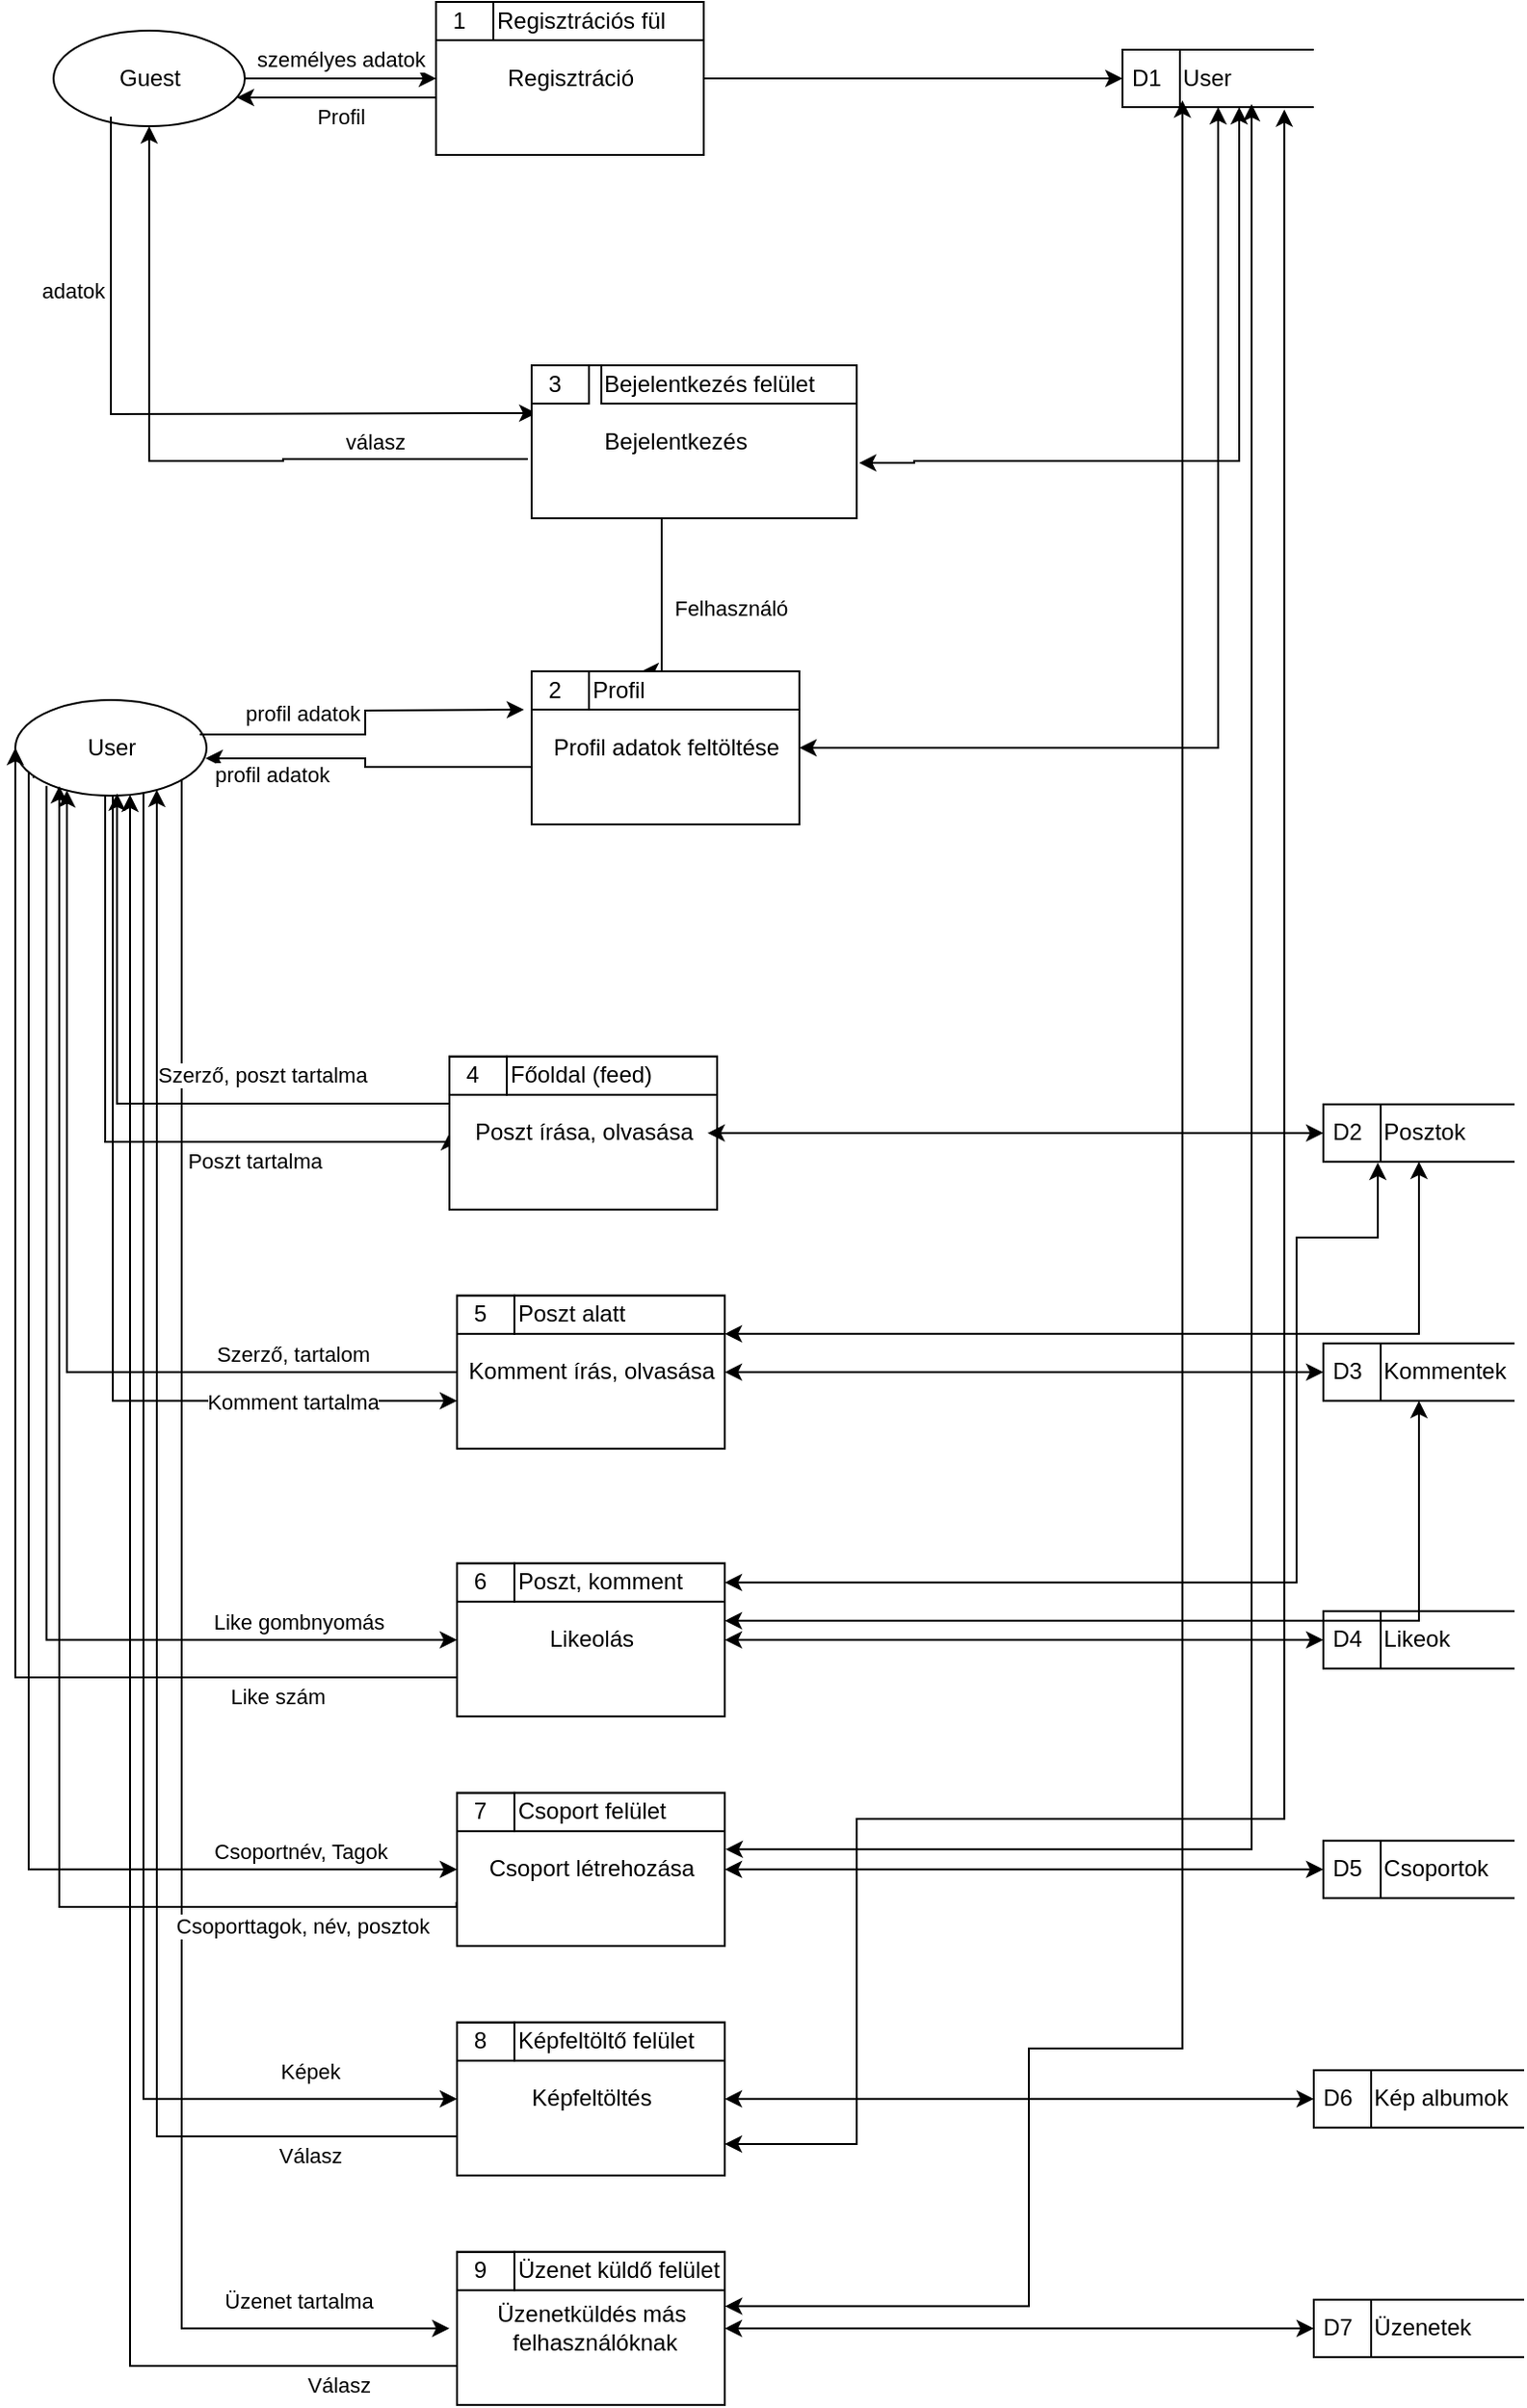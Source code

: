 <mxfile version="16.6.6" type="device"><diagram id="ANR_vp_lhepTak9021Tx" name="Page-1"><mxGraphModel dx="1185" dy="608" grid="1" gridSize="10" guides="1" tooltips="1" connect="1" arrows="1" fold="1" page="1" pageScale="1" pageWidth="827" pageHeight="1169" math="0" shadow="0"><root><mxCell id="0"/><mxCell id="1" parent="0"/><mxCell id="r7AQeuSnWRt4MaGUqUFz-83" style="edgeStyle=orthogonalEdgeStyle;rounded=0;orthogonalLoop=1;jettySize=auto;html=1;startArrow=none;startFill=0;entryX=0;entryY=0.5;entryDx=0;entryDy=0;exitX=0.457;exitY=0.99;exitDx=0;exitDy=0;exitPerimeter=0;" parent="1" source="r7AQeuSnWRt4MaGUqUFz-1" target="r7AQeuSnWRt4MaGUqUFz-18" edge="1"><mxGeometry relative="1" as="geometry"><mxPoint x="247" y="726.4" as="targetPoint"/><mxPoint x="77" y="626.4" as="sourcePoint"/><Array as="points"><mxPoint x="77" y="545"/><mxPoint x="77" y="726"/><mxPoint x="257" y="726"/></Array></mxGeometry></mxCell><mxCell id="r7AQeuSnWRt4MaGUqUFz-91" value="Poszt tartalma" style="edgeLabel;html=1;align=center;verticalAlign=middle;resizable=0;points=[];" parent="r7AQeuSnWRt4MaGUqUFz-83" vertex="1" connectable="0"><mxGeometry x="0.42" relative="1" as="geometry"><mxPoint y="10" as="offset"/></mxGeometry></mxCell><mxCell id="r7AQeuSnWRt4MaGUqUFz-84" style="edgeStyle=orthogonalEdgeStyle;rounded=0;orthogonalLoop=1;jettySize=auto;html=1;entryX=0;entryY=0.75;entryDx=0;entryDy=0;startArrow=none;startFill=0;exitX=0.483;exitY=0.99;exitDx=0;exitDy=0;exitPerimeter=0;" parent="1" source="r7AQeuSnWRt4MaGUqUFz-1" edge="1"><mxGeometry relative="1" as="geometry"><mxPoint x="81" y="620.895" as="sourcePoint"/><mxPoint x="261" y="861.4" as="targetPoint"/><Array as="points"><mxPoint x="81" y="545"/><mxPoint x="81" y="861"/></Array></mxGeometry></mxCell><mxCell id="r7AQeuSnWRt4MaGUqUFz-92" value="Komment tartalma" style="edgeLabel;html=1;align=center;verticalAlign=middle;resizable=0;points=[];" parent="r7AQeuSnWRt4MaGUqUFz-84" vertex="1" connectable="0"><mxGeometry x="0.592" relative="1" as="geometry"><mxPoint x="16" as="offset"/></mxGeometry></mxCell><mxCell id="r7AQeuSnWRt4MaGUqUFz-85" style="edgeStyle=orthogonalEdgeStyle;rounded=0;orthogonalLoop=1;jettySize=auto;html=1;entryX=0;entryY=0.5;entryDx=0;entryDy=0;startArrow=none;startFill=0;exitX=0.163;exitY=0.898;exitDx=0;exitDy=0;exitPerimeter=0;" parent="1" source="r7AQeuSnWRt4MaGUqUFz-1" target="r7AQeuSnWRt4MaGUqUFz-28" edge="1"><mxGeometry relative="1" as="geometry"><mxPoint x="47" y="621.4" as="sourcePoint"/><Array as="points"><mxPoint x="46" y="986"/></Array></mxGeometry></mxCell><mxCell id="r7AQeuSnWRt4MaGUqUFz-93" value="Like gombnyomás" style="edgeLabel;html=1;align=center;verticalAlign=middle;resizable=0;points=[];" parent="r7AQeuSnWRt4MaGUqUFz-85" vertex="1" connectable="0"><mxGeometry x="0.712" y="2" relative="1" as="geometry"><mxPoint x="12" y="-8" as="offset"/></mxGeometry></mxCell><mxCell id="r7AQeuSnWRt4MaGUqUFz-86" style="edgeStyle=orthogonalEdgeStyle;rounded=0;orthogonalLoop=1;jettySize=auto;html=1;entryX=0;entryY=0.5;entryDx=0;entryDy=0;startArrow=none;startFill=0;exitX=0.095;exitY=0.816;exitDx=0;exitDy=0;exitPerimeter=0;" parent="1" source="r7AQeuSnWRt4MaGUqUFz-1" target="r7AQeuSnWRt4MaGUqUFz-38" edge="1"><mxGeometry relative="1" as="geometry"><mxPoint x="37" y="616.4" as="sourcePoint"/><Array as="points"><mxPoint x="40" y="530"/><mxPoint x="37" y="530"/><mxPoint x="37" y="1106"/></Array></mxGeometry></mxCell><mxCell id="r7AQeuSnWRt4MaGUqUFz-94" value="Csoportnév, Tagok" style="edgeLabel;html=1;align=center;verticalAlign=middle;resizable=0;points=[];" parent="r7AQeuSnWRt4MaGUqUFz-86" vertex="1" connectable="0"><mxGeometry x="0.772" y="1" relative="1" as="geometry"><mxPoint x="10" y="-9" as="offset"/></mxGeometry></mxCell><mxCell id="r7AQeuSnWRt4MaGUqUFz-87" style="edgeStyle=orthogonalEdgeStyle;rounded=0;orthogonalLoop=1;jettySize=auto;html=1;entryX=0;entryY=0.5;entryDx=0;entryDy=0;startArrow=none;startFill=0;exitX=0.628;exitY=0.97;exitDx=0;exitDy=0;exitPerimeter=0;" parent="1" source="r7AQeuSnWRt4MaGUqUFz-1" target="r7AQeuSnWRt4MaGUqUFz-48" edge="1"><mxGeometry relative="1" as="geometry"><mxPoint x="97" y="624.313" as="sourcePoint"/><Array as="points"><mxPoint x="97" y="544"/><mxPoint x="97" y="1226"/></Array></mxGeometry></mxCell><mxCell id="r7AQeuSnWRt4MaGUqUFz-95" value="Képek" style="edgeLabel;html=1;align=center;verticalAlign=middle;resizable=0;points=[];" parent="r7AQeuSnWRt4MaGUqUFz-87" vertex="1" connectable="0"><mxGeometry x="0.818" y="1" relative="1" as="geometry"><mxPoint y="-14" as="offset"/></mxGeometry></mxCell><mxCell id="r7AQeuSnWRt4MaGUqUFz-88" style="edgeStyle=orthogonalEdgeStyle;rounded=0;orthogonalLoop=1;jettySize=auto;html=1;startArrow=none;startFill=0;" parent="1" source="r7AQeuSnWRt4MaGUqUFz-1" edge="1"><mxGeometry relative="1" as="geometry"><mxPoint x="117.034" y="616.397" as="sourcePoint"/><mxPoint x="257" y="1346.4" as="targetPoint"/><Array as="points"><mxPoint x="117" y="1346"/></Array></mxGeometry></mxCell><mxCell id="r7AQeuSnWRt4MaGUqUFz-96" value="Üzenet tartalma" style="edgeLabel;html=1;align=center;verticalAlign=middle;resizable=0;points=[];" parent="r7AQeuSnWRt4MaGUqUFz-88" vertex="1" connectable="0"><mxGeometry x="0.833" relative="1" as="geometry"><mxPoint y="-15" as="offset"/></mxGeometry></mxCell><mxCell id="r7AQeuSnWRt4MaGUqUFz-1" value="User" style="shape=ellipse;html=1;dashed=0;whitespace=wrap;perimeter=ellipsePerimeter;" parent="1" vertex="1"><mxGeometry x="30" y="495" width="100" height="50" as="geometry"/></mxCell><mxCell id="r7AQeuSnWRt4MaGUqUFz-69" style="edgeStyle=orthogonalEdgeStyle;rounded=0;orthogonalLoop=1;jettySize=auto;html=1;entryX=0;entryY=0.5;entryDx=0;entryDy=0;" parent="1" source="r7AQeuSnWRt4MaGUqUFz-2" target="r7AQeuSnWRt4MaGUqUFz-6" edge="1"><mxGeometry relative="1" as="geometry"><Array as="points"><mxPoint x="200" y="170"/><mxPoint x="200" y="170"/></Array></mxGeometry></mxCell><mxCell id="r7AQeuSnWRt4MaGUqUFz-71" value="személyes adatok" style="edgeLabel;html=1;align=center;verticalAlign=middle;resizable=0;points=[];" parent="r7AQeuSnWRt4MaGUqUFz-69" vertex="1" connectable="0"><mxGeometry x="-0.14" y="1" relative="1" as="geometry"><mxPoint x="7" y="-9" as="offset"/></mxGeometry></mxCell><mxCell id="r7AQeuSnWRt4MaGUqUFz-2" value="Guest" style="shape=ellipse;html=1;dashed=0;whitespace=wrap;perimeter=ellipsePerimeter;" parent="1" vertex="1"><mxGeometry x="50" y="145" width="100" height="50" as="geometry"/></mxCell><mxCell id="r7AQeuSnWRt4MaGUqUFz-5" value="" style="group" parent="1" vertex="1" connectable="0"><mxGeometry x="250.0" y="130" width="140" height="80" as="geometry"/></mxCell><mxCell id="r7AQeuSnWRt4MaGUqUFz-6" value="" style="html=1;dashed=0;whitespace=wrap;rounded=0;sketch=0;strokeColor=#000000;align=left;" parent="r7AQeuSnWRt4MaGUqUFz-5" vertex="1"><mxGeometry width="140" height="80" as="geometry"/></mxCell><mxCell id="r7AQeuSnWRt4MaGUqUFz-7" value="1&amp;nbsp;&amp;nbsp;" style="text;html=1;resizable=0;autosize=1;align=center;verticalAlign=middle;points=[];fillColor=none;rounded=0;sketch=0;strokeColor=#000000;" parent="r7AQeuSnWRt4MaGUqUFz-5" vertex="1"><mxGeometry width="30" height="20" as="geometry"/></mxCell><mxCell id="r7AQeuSnWRt4MaGUqUFz-8" value="Regisztráció" style="text;html=1;resizable=0;autosize=1;align=center;verticalAlign=middle;points=[];fillColor=none;strokeColor=none;rounded=0;sketch=0;" parent="r7AQeuSnWRt4MaGUqUFz-5" vertex="1"><mxGeometry x="30" y="30" width="80" height="20" as="geometry"/></mxCell><mxCell id="r7AQeuSnWRt4MaGUqUFz-9" value="&lt;span&gt;Regisztrációs fül&lt;/span&gt;" style="rounded=0;whiteSpace=wrap;html=1;sketch=0;strokeColor=#000000;align=left;" parent="r7AQeuSnWRt4MaGUqUFz-5" vertex="1"><mxGeometry x="30.0" width="110" height="20" as="geometry"/></mxCell><mxCell id="r7AQeuSnWRt4MaGUqUFz-17" value="" style="group" parent="1" vertex="1" connectable="0"><mxGeometry x="257.0" y="681.4" width="140" height="80" as="geometry"/></mxCell><mxCell id="r7AQeuSnWRt4MaGUqUFz-18" value="" style="html=1;dashed=0;whitespace=wrap;rounded=0;sketch=0;strokeColor=#000000;align=left;" parent="r7AQeuSnWRt4MaGUqUFz-17" vertex="1"><mxGeometry width="140" height="80" as="geometry"/></mxCell><mxCell id="r7AQeuSnWRt4MaGUqUFz-19" value="4&amp;nbsp;&amp;nbsp;" style="text;html=1;resizable=0;autosize=1;align=center;verticalAlign=middle;points=[];fillColor=none;rounded=0;sketch=0;strokeColor=#000000;" parent="r7AQeuSnWRt4MaGUqUFz-17" vertex="1"><mxGeometry width="30" height="20" as="geometry"/></mxCell><mxCell id="r7AQeuSnWRt4MaGUqUFz-20" value="Poszt írása, olvasása" style="text;html=1;resizable=0;autosize=1;align=center;verticalAlign=middle;points=[];fillColor=none;strokeColor=none;rounded=0;sketch=0;" parent="r7AQeuSnWRt4MaGUqUFz-17" vertex="1"><mxGeometry x="5" y="30" width="130" height="20" as="geometry"/></mxCell><mxCell id="r7AQeuSnWRt4MaGUqUFz-21" value="Főoldal (feed)" style="rounded=0;whiteSpace=wrap;html=1;sketch=0;strokeColor=#000000;align=left;" parent="r7AQeuSnWRt4MaGUqUFz-17" vertex="1"><mxGeometry x="30.0" width="110" height="20" as="geometry"/></mxCell><mxCell id="r7AQeuSnWRt4MaGUqUFz-22" value="" style="group" parent="1" vertex="1" connectable="0"><mxGeometry x="261.0" y="806.4" width="140" height="80" as="geometry"/></mxCell><mxCell id="r7AQeuSnWRt4MaGUqUFz-23" value="" style="html=1;dashed=0;whitespace=wrap;rounded=0;sketch=0;strokeColor=#000000;align=left;" parent="r7AQeuSnWRt4MaGUqUFz-22" vertex="1"><mxGeometry width="140" height="80" as="geometry"/></mxCell><mxCell id="r7AQeuSnWRt4MaGUqUFz-24" value="5&amp;nbsp;&amp;nbsp;" style="text;html=1;resizable=0;autosize=1;align=center;verticalAlign=middle;points=[];fillColor=none;rounded=0;sketch=0;strokeColor=#000000;" parent="r7AQeuSnWRt4MaGUqUFz-22" vertex="1"><mxGeometry width="30" height="20" as="geometry"/></mxCell><mxCell id="r7AQeuSnWRt4MaGUqUFz-25" value="Komment írás, olvasása" style="text;html=1;resizable=0;autosize=1;align=center;verticalAlign=middle;points=[];fillColor=none;strokeColor=none;rounded=0;sketch=0;" parent="r7AQeuSnWRt4MaGUqUFz-22" vertex="1"><mxGeometry y="30" width="140" height="20" as="geometry"/></mxCell><mxCell id="r7AQeuSnWRt4MaGUqUFz-26" value="Poszt alatt" style="rounded=0;whiteSpace=wrap;html=1;sketch=0;strokeColor=#000000;align=left;" parent="r7AQeuSnWRt4MaGUqUFz-22" vertex="1"><mxGeometry x="30.0" width="110" height="20" as="geometry"/></mxCell><mxCell id="r7AQeuSnWRt4MaGUqUFz-27" value="" style="group" parent="1" vertex="1" connectable="0"><mxGeometry x="261.0" y="946.4" width="140" height="80" as="geometry"/></mxCell><mxCell id="r7AQeuSnWRt4MaGUqUFz-28" value="" style="html=1;dashed=0;whitespace=wrap;rounded=0;sketch=0;strokeColor=#000000;align=left;" parent="r7AQeuSnWRt4MaGUqUFz-27" vertex="1"><mxGeometry width="140" height="80" as="geometry"/></mxCell><mxCell id="r7AQeuSnWRt4MaGUqUFz-29" value="6&amp;nbsp;&amp;nbsp;" style="text;html=1;resizable=0;autosize=1;align=center;verticalAlign=middle;points=[];fillColor=none;rounded=0;sketch=0;strokeColor=#000000;" parent="r7AQeuSnWRt4MaGUqUFz-27" vertex="1"><mxGeometry width="30" height="20" as="geometry"/></mxCell><mxCell id="r7AQeuSnWRt4MaGUqUFz-30" value="Likeolás" style="text;html=1;resizable=0;autosize=1;align=center;verticalAlign=middle;points=[];fillColor=none;strokeColor=none;rounded=0;sketch=0;" parent="r7AQeuSnWRt4MaGUqUFz-27" vertex="1"><mxGeometry x="40" y="30" width="60" height="20" as="geometry"/></mxCell><mxCell id="r7AQeuSnWRt4MaGUqUFz-31" value="Poszt, komment" style="rounded=0;whiteSpace=wrap;html=1;sketch=0;strokeColor=#000000;align=left;" parent="r7AQeuSnWRt4MaGUqUFz-27" vertex="1"><mxGeometry x="30.0" width="110" height="20" as="geometry"/></mxCell><mxCell id="r7AQeuSnWRt4MaGUqUFz-37" value="" style="group" parent="1" vertex="1" connectable="0"><mxGeometry x="261.0" y="1066.4" width="140" height="80" as="geometry"/></mxCell><mxCell id="r7AQeuSnWRt4MaGUqUFz-38" value="" style="html=1;dashed=0;whitespace=wrap;rounded=0;sketch=0;strokeColor=#000000;align=left;" parent="r7AQeuSnWRt4MaGUqUFz-37" vertex="1"><mxGeometry width="140" height="80" as="geometry"/></mxCell><mxCell id="r7AQeuSnWRt4MaGUqUFz-39" value="7&amp;nbsp;&amp;nbsp;" style="text;html=1;resizable=0;autosize=1;align=center;verticalAlign=middle;points=[];fillColor=none;rounded=0;sketch=0;strokeColor=#000000;" parent="r7AQeuSnWRt4MaGUqUFz-37" vertex="1"><mxGeometry width="30" height="20" as="geometry"/></mxCell><mxCell id="r7AQeuSnWRt4MaGUqUFz-40" value="Csoport létrehozása" style="text;html=1;resizable=0;autosize=1;align=center;verticalAlign=middle;points=[];fillColor=none;strokeColor=none;rounded=0;sketch=0;" parent="r7AQeuSnWRt4MaGUqUFz-37" vertex="1"><mxGeometry x="10" y="30" width="120" height="20" as="geometry"/></mxCell><mxCell id="r7AQeuSnWRt4MaGUqUFz-41" value="Csoport felület" style="rounded=0;whiteSpace=wrap;html=1;sketch=0;strokeColor=#000000;align=left;" parent="r7AQeuSnWRt4MaGUqUFz-37" vertex="1"><mxGeometry x="30.0" width="110" height="20" as="geometry"/></mxCell><mxCell id="r7AQeuSnWRt4MaGUqUFz-47" value="" style="group" parent="1" vertex="1" connectable="0"><mxGeometry x="261.0" y="1186.4" width="140" height="80" as="geometry"/></mxCell><mxCell id="r7AQeuSnWRt4MaGUqUFz-48" value="" style="html=1;dashed=0;whitespace=wrap;rounded=0;sketch=0;strokeColor=#000000;align=left;" parent="r7AQeuSnWRt4MaGUqUFz-47" vertex="1"><mxGeometry width="140" height="80" as="geometry"/></mxCell><mxCell id="r7AQeuSnWRt4MaGUqUFz-49" value="8&amp;nbsp;&amp;nbsp;" style="text;html=1;resizable=0;autosize=1;align=center;verticalAlign=middle;points=[];fillColor=none;rounded=0;sketch=0;strokeColor=#000000;" parent="r7AQeuSnWRt4MaGUqUFz-47" vertex="1"><mxGeometry width="30" height="20" as="geometry"/></mxCell><mxCell id="r7AQeuSnWRt4MaGUqUFz-50" value="Képfeltöltés" style="text;html=1;resizable=0;autosize=1;align=center;verticalAlign=middle;points=[];fillColor=none;strokeColor=none;rounded=0;sketch=0;" parent="r7AQeuSnWRt4MaGUqUFz-47" vertex="1"><mxGeometry x="30" y="30" width="80" height="20" as="geometry"/></mxCell><mxCell id="r7AQeuSnWRt4MaGUqUFz-51" value="Képfeltöltő felület" style="rounded=0;whiteSpace=wrap;html=1;sketch=0;strokeColor=#000000;align=left;" parent="r7AQeuSnWRt4MaGUqUFz-47" vertex="1"><mxGeometry x="30.0" width="110" height="20" as="geometry"/></mxCell><mxCell id="r7AQeuSnWRt4MaGUqUFz-52" value="" style="group" parent="1" vertex="1" connectable="0"><mxGeometry x="261.0" y="1306.4" width="140" height="80" as="geometry"/></mxCell><mxCell id="r7AQeuSnWRt4MaGUqUFz-53" value="" style="html=1;dashed=0;whitespace=wrap;rounded=0;sketch=0;strokeColor=#000000;align=left;" parent="r7AQeuSnWRt4MaGUqUFz-52" vertex="1"><mxGeometry width="140" height="80" as="geometry"/></mxCell><mxCell id="r7AQeuSnWRt4MaGUqUFz-54" value="9&amp;nbsp;&amp;nbsp;" style="text;html=1;resizable=0;autosize=1;align=center;verticalAlign=middle;points=[];fillColor=none;rounded=0;sketch=0;strokeColor=#000000;" parent="r7AQeuSnWRt4MaGUqUFz-52" vertex="1"><mxGeometry width="30" height="20" as="geometry"/></mxCell><mxCell id="r7AQeuSnWRt4MaGUqUFz-55" value="Üzenetküldés más&lt;br&gt;&amp;nbsp;felhasználóknak" style="text;html=1;resizable=0;autosize=1;align=center;verticalAlign=middle;points=[];fillColor=none;strokeColor=none;rounded=0;sketch=0;" parent="r7AQeuSnWRt4MaGUqUFz-52" vertex="1"><mxGeometry x="15" y="25" width="110" height="30" as="geometry"/></mxCell><mxCell id="r7AQeuSnWRt4MaGUqUFz-56" value="Üzenet küldő felület" style="rounded=0;whiteSpace=wrap;html=1;sketch=0;strokeColor=#000000;align=left;" parent="r7AQeuSnWRt4MaGUqUFz-52" vertex="1"><mxGeometry x="30.0" width="110" height="20" as="geometry"/></mxCell><mxCell id="r7AQeuSnWRt4MaGUqUFz-62" value="D1&lt;span style=&quot;white-space: pre&quot;&gt;&#9;&lt;/span&gt;User" style="html=1;dashed=0;whitespace=wrap;shape=mxgraph.dfd.dataStoreID;align=left;spacingLeft=3;points=[[0,0],[0.5,0],[1,0],[0,0.5],[1,0.5],[0,1],[0.5,1],[1,1]];" parent="1" vertex="1"><mxGeometry x="609" y="155" width="100" height="30" as="geometry"/></mxCell><mxCell id="r7AQeuSnWRt4MaGUqUFz-63" value="D2&lt;span style=&quot;white-space: pre&quot;&gt;&#9;&lt;/span&gt;Posztok" style="html=1;dashed=0;whitespace=wrap;shape=mxgraph.dfd.dataStoreID;align=left;spacingLeft=3;points=[[0,0],[0.5,0],[1,0],[0,0.5],[1,0.5],[0,1],[0.5,1],[1,1]];" parent="1" vertex="1"><mxGeometry x="714" y="706.4" width="100" height="30" as="geometry"/></mxCell><mxCell id="r7AQeuSnWRt4MaGUqUFz-64" value="D3&lt;span style=&quot;white-space: pre&quot;&gt;&#9;&lt;/span&gt;Kommentek" style="html=1;dashed=0;whitespace=wrap;shape=mxgraph.dfd.dataStoreID;align=left;spacingLeft=3;points=[[0,0],[0.5,0],[1,0],[0,0.5],[1,0.5],[0,1],[0.5,1],[1,1]];" parent="1" vertex="1"><mxGeometry x="714" y="831.4" width="100" height="30" as="geometry"/></mxCell><mxCell id="r7AQeuSnWRt4MaGUqUFz-65" value="D4&lt;span style=&quot;white-space: pre&quot;&gt;&#9;&lt;/span&gt;Likeok" style="html=1;dashed=0;whitespace=wrap;shape=mxgraph.dfd.dataStoreID;align=left;spacingLeft=3;points=[[0,0],[0.5,0],[1,0],[0,0.5],[1,0.5],[0,1],[0.5,1],[1,1]];" parent="1" vertex="1"><mxGeometry x="714" y="971.4" width="100" height="30" as="geometry"/></mxCell><mxCell id="r7AQeuSnWRt4MaGUqUFz-66" value="D5&lt;span style=&quot;white-space: pre&quot;&gt;&#9;&lt;/span&gt;Csoportok" style="html=1;dashed=0;whitespace=wrap;shape=mxgraph.dfd.dataStoreID;align=left;spacingLeft=3;points=[[0,0],[0.5,0],[1,0],[0,0.5],[1,0.5],[0,1],[0.5,1],[1,1]];" parent="1" vertex="1"><mxGeometry x="714" y="1091.4" width="100" height="30" as="geometry"/></mxCell><mxCell id="r7AQeuSnWRt4MaGUqUFz-67" value="D6&lt;span style=&quot;white-space: pre&quot;&gt;&#9;&lt;/span&gt;Kép albumok" style="html=1;dashed=0;whitespace=wrap;shape=mxgraph.dfd.dataStoreID;align=left;spacingLeft=3;points=[[0,0],[0.5,0],[1,0],[0,0.5],[1,0.5],[0,1],[0.5,1],[1,1]];" parent="1" vertex="1"><mxGeometry x="709" y="1211.4" width="110" height="30" as="geometry"/></mxCell><mxCell id="r7AQeuSnWRt4MaGUqUFz-68" value="D7&lt;span style=&quot;white-space: pre&quot;&gt;&#9;&lt;/span&gt;Üzenetek" style="html=1;dashed=0;whitespace=wrap;shape=mxgraph.dfd.dataStoreID;align=left;spacingLeft=3;points=[[0,0],[0.5,0],[1,0],[0,0.5],[1,0.5],[0,1],[0.5,1],[1,1]];" parent="1" vertex="1"><mxGeometry x="709" y="1331.4" width="110" height="30" as="geometry"/></mxCell><mxCell id="r7AQeuSnWRt4MaGUqUFz-70" style="edgeStyle=orthogonalEdgeStyle;rounded=0;orthogonalLoop=1;jettySize=auto;html=1;" parent="1" source="r7AQeuSnWRt4MaGUqUFz-6" target="r7AQeuSnWRt4MaGUqUFz-2" edge="1"><mxGeometry relative="1" as="geometry"><Array as="points"><mxPoint x="200" y="180"/><mxPoint x="200" y="180"/></Array></mxGeometry></mxCell><mxCell id="r7AQeuSnWRt4MaGUqUFz-72" value="Profil" style="edgeLabel;html=1;align=center;verticalAlign=middle;resizable=0;points=[];" parent="r7AQeuSnWRt4MaGUqUFz-70" vertex="1" connectable="0"><mxGeometry x="-0.159" y="2" relative="1" as="geometry"><mxPoint x="-6" y="8" as="offset"/></mxGeometry></mxCell><mxCell id="r7AQeuSnWRt4MaGUqUFz-73" style="edgeStyle=orthogonalEdgeStyle;rounded=0;orthogonalLoop=1;jettySize=auto;html=1;" parent="1" source="r7AQeuSnWRt4MaGUqUFz-6" target="r7AQeuSnWRt4MaGUqUFz-62" edge="1"><mxGeometry relative="1" as="geometry"/></mxCell><mxCell id="r7AQeuSnWRt4MaGUqUFz-78" style="edgeStyle=orthogonalEdgeStyle;rounded=0;orthogonalLoop=1;jettySize=auto;html=1;startArrow=classic;startFill=1;exitX=1.007;exitY=0.638;exitDx=0;exitDy=0;exitPerimeter=0;" parent="1" source="5t2ck8URh5BumB3QHUYi-16" target="r7AQeuSnWRt4MaGUqUFz-62" edge="1"><mxGeometry relative="1" as="geometry"><Array as="points"><mxPoint x="500" y="371"/><mxPoint x="500" y="370"/><mxPoint x="670" y="370"/></Array><mxPoint x="409.66" y="450.46" as="sourcePoint"/></mxGeometry></mxCell><mxCell id="r7AQeuSnWRt4MaGUqUFz-100" style="edgeStyle=orthogonalEdgeStyle;rounded=0;orthogonalLoop=1;jettySize=auto;html=1;entryX=0.532;entryY=0.978;entryDx=0;entryDy=0;entryPerimeter=0;startArrow=none;startFill=0;" parent="1" source="r7AQeuSnWRt4MaGUqUFz-18" target="r7AQeuSnWRt4MaGUqUFz-1" edge="1"><mxGeometry relative="1" as="geometry"><mxPoint x="82.9" y="625.25" as="targetPoint"/><Array as="points"><mxPoint x="83" y="706"/></Array></mxGeometry></mxCell><mxCell id="r7AQeuSnWRt4MaGUqUFz-101" value="Szerző, poszt tartalma" style="edgeLabel;html=1;align=center;verticalAlign=middle;resizable=0;points=[];" parent="r7AQeuSnWRt4MaGUqUFz-100" vertex="1" connectable="0"><mxGeometry x="-0.417" y="-2" relative="1" as="geometry"><mxPoint y="-13" as="offset"/></mxGeometry></mxCell><mxCell id="r7AQeuSnWRt4MaGUqUFz-102" style="edgeStyle=orthogonalEdgeStyle;rounded=0;orthogonalLoop=1;jettySize=auto;html=1;startArrow=none;startFill=0;" parent="1" source="r7AQeuSnWRt4MaGUqUFz-23" target="r7AQeuSnWRt4MaGUqUFz-1" edge="1"><mxGeometry relative="1" as="geometry"><mxPoint x="57" y="624.313" as="targetPoint"/><Array as="points"><mxPoint x="57" y="846"/></Array></mxGeometry></mxCell><mxCell id="r7AQeuSnWRt4MaGUqUFz-103" value="Szerző, tartalom" style="edgeLabel;html=1;align=center;verticalAlign=middle;resizable=0;points=[];" parent="r7AQeuSnWRt4MaGUqUFz-102" vertex="1" connectable="0"><mxGeometry x="-0.661" y="-2" relative="1" as="geometry"><mxPoint y="-8" as="offset"/></mxGeometry></mxCell><mxCell id="r7AQeuSnWRt4MaGUqUFz-104" style="edgeStyle=orthogonalEdgeStyle;rounded=0;orthogonalLoop=1;jettySize=auto;html=1;startArrow=none;startFill=0;" parent="1" source="r7AQeuSnWRt4MaGUqUFz-28" target="r7AQeuSnWRt4MaGUqUFz-1" edge="1"><mxGeometry relative="1" as="geometry"><mxPoint x="30.0" y="610.0" as="targetPoint"/><Array as="points"><mxPoint x="30" y="1006"/></Array></mxGeometry></mxCell><mxCell id="r7AQeuSnWRt4MaGUqUFz-105" value="Like szám" style="edgeLabel;html=1;align=center;verticalAlign=middle;resizable=0;points=[];" parent="r7AQeuSnWRt4MaGUqUFz-104" vertex="1" connectable="0"><mxGeometry x="-0.715" y="-1" relative="1" as="geometry"><mxPoint x="8" y="11" as="offset"/></mxGeometry></mxCell><mxCell id="r7AQeuSnWRt4MaGUqUFz-106" style="edgeStyle=orthogonalEdgeStyle;rounded=0;orthogonalLoop=1;jettySize=auto;html=1;startArrow=none;startFill=0;exitX=-0.002;exitY=0.712;exitDx=0;exitDy=0;exitPerimeter=0;" parent="1" source="r7AQeuSnWRt4MaGUqUFz-38" edge="1"><mxGeometry relative="1" as="geometry"><mxPoint x="53" y="540" as="targetPoint"/><Array as="points"><mxPoint x="261" y="1126"/><mxPoint x="53" y="1126"/></Array></mxGeometry></mxCell><mxCell id="r7AQeuSnWRt4MaGUqUFz-107" value="Csoporttagok, név, posztok" style="edgeLabel;html=1;align=center;verticalAlign=middle;resizable=0;points=[];" parent="r7AQeuSnWRt4MaGUqUFz-106" vertex="1" connectable="0"><mxGeometry x="-0.789" relative="1" as="geometry"><mxPoint y="10" as="offset"/></mxGeometry></mxCell><mxCell id="r7AQeuSnWRt4MaGUqUFz-108" style="edgeStyle=orthogonalEdgeStyle;rounded=0;orthogonalLoop=1;jettySize=auto;html=1;startArrow=none;startFill=0;" parent="1" source="r7AQeuSnWRt4MaGUqUFz-53" target="r7AQeuSnWRt4MaGUqUFz-1" edge="1"><mxGeometry relative="1" as="geometry"><mxPoint x="90.0" y="624.3" as="targetPoint"/><Array as="points"><mxPoint x="90" y="1366"/></Array></mxGeometry></mxCell><mxCell id="r7AQeuSnWRt4MaGUqUFz-109" value="Válasz" style="edgeLabel;html=1;align=center;verticalAlign=middle;resizable=0;points=[];" parent="r7AQeuSnWRt4MaGUqUFz-108" vertex="1" connectable="0"><mxGeometry x="-0.874" y="-2" relative="1" as="geometry"><mxPoint y="12" as="offset"/></mxGeometry></mxCell><mxCell id="r7AQeuSnWRt4MaGUqUFz-110" style="edgeStyle=orthogonalEdgeStyle;rounded=0;orthogonalLoop=1;jettySize=auto;html=1;startArrow=none;startFill=0;" parent="1" source="r7AQeuSnWRt4MaGUqUFz-48" target="r7AQeuSnWRt4MaGUqUFz-1" edge="1"><mxGeometry relative="1" as="geometry"><mxPoint x="104.3" y="622.9" as="targetPoint"/><Array as="points"><mxPoint x="104" y="1246"/></Array></mxGeometry></mxCell><mxCell id="r7AQeuSnWRt4MaGUqUFz-111" value="Válasz" style="edgeLabel;html=1;align=center;verticalAlign=middle;resizable=0;points=[];" parent="r7AQeuSnWRt4MaGUqUFz-110" vertex="1" connectable="0"><mxGeometry x="-0.841" relative="1" as="geometry"><mxPoint x="-9" y="10" as="offset"/></mxGeometry></mxCell><mxCell id="r7AQeuSnWRt4MaGUqUFz-112" style="edgeStyle=orthogonalEdgeStyle;rounded=0;orthogonalLoop=1;jettySize=auto;html=1;startArrow=classic;startFill=1;" parent="1" source="r7AQeuSnWRt4MaGUqUFz-20" target="r7AQeuSnWRt4MaGUqUFz-63" edge="1"><mxGeometry relative="1" as="geometry"/></mxCell><mxCell id="r7AQeuSnWRt4MaGUqUFz-113" style="edgeStyle=orthogonalEdgeStyle;rounded=0;orthogonalLoop=1;jettySize=auto;html=1;startArrow=classic;startFill=1;" parent="1" source="r7AQeuSnWRt4MaGUqUFz-25" target="r7AQeuSnWRt4MaGUqUFz-64" edge="1"><mxGeometry relative="1" as="geometry"/></mxCell><mxCell id="r7AQeuSnWRt4MaGUqUFz-114" style="edgeStyle=orthogonalEdgeStyle;rounded=0;orthogonalLoop=1;jettySize=auto;html=1;startArrow=classic;startFill=1;" parent="1" source="r7AQeuSnWRt4MaGUqUFz-28" target="r7AQeuSnWRt4MaGUqUFz-65" edge="1"><mxGeometry relative="1" as="geometry"/></mxCell><mxCell id="r7AQeuSnWRt4MaGUqUFz-115" style="edgeStyle=orthogonalEdgeStyle;rounded=0;orthogonalLoop=1;jettySize=auto;html=1;entryX=0;entryY=0.5;entryDx=0;entryDy=0;startArrow=classic;startFill=1;exitX=1;exitY=0.5;exitDx=0;exitDy=0;" parent="1" source="r7AQeuSnWRt4MaGUqUFz-38" target="r7AQeuSnWRt4MaGUqUFz-66" edge="1"><mxGeometry relative="1" as="geometry"><mxPoint x="407" y="1106.4" as="sourcePoint"/><Array as="points"/></mxGeometry></mxCell><mxCell id="r7AQeuSnWRt4MaGUqUFz-116" style="edgeStyle=orthogonalEdgeStyle;rounded=0;orthogonalLoop=1;jettySize=auto;html=1;entryX=0;entryY=0.5;entryDx=0;entryDy=0;startArrow=classic;startFill=1;" parent="1" source="r7AQeuSnWRt4MaGUqUFz-48" target="r7AQeuSnWRt4MaGUqUFz-67" edge="1"><mxGeometry relative="1" as="geometry"/></mxCell><mxCell id="r7AQeuSnWRt4MaGUqUFz-117" style="edgeStyle=orthogonalEdgeStyle;rounded=0;orthogonalLoop=1;jettySize=auto;html=1;entryX=0;entryY=0.5;entryDx=0;entryDy=0;startArrow=classic;startFill=1;" parent="1" source="r7AQeuSnWRt4MaGUqUFz-53" target="r7AQeuSnWRt4MaGUqUFz-68" edge="1"><mxGeometry relative="1" as="geometry"/></mxCell><mxCell id="r7AQeuSnWRt4MaGUqUFz-120" style="edgeStyle=orthogonalEdgeStyle;rounded=0;orthogonalLoop=1;jettySize=auto;html=1;startArrow=none;startFill=0;exitX=0.429;exitY=1;exitDx=0;exitDy=0;exitPerimeter=0;entryX=0.25;entryY=0;entryDx=0;entryDy=0;" parent="1" source="5t2ck8URh5BumB3QHUYi-16" target="5t2ck8URh5BumB3QHUYi-24" edge="1"><mxGeometry relative="1" as="geometry"><mxPoint x="360" y="500" as="sourcePoint"/><mxPoint x="360" y="530" as="targetPoint"/><Array as="points"><mxPoint x="368" y="400"/></Array></mxGeometry></mxCell><mxCell id="r7AQeuSnWRt4MaGUqUFz-121" value="Felhasználó" style="edgeLabel;html=1;align=center;verticalAlign=middle;resizable=0;points=[];" parent="r7AQeuSnWRt4MaGUqUFz-120" vertex="1" connectable="0"><mxGeometry x="0.268" y="-2" relative="1" as="geometry"><mxPoint x="38" y="-9" as="offset"/></mxGeometry></mxCell><mxCell id="r7AQeuSnWRt4MaGUqUFz-122" style="edgeStyle=orthogonalEdgeStyle;rounded=0;orthogonalLoop=1;jettySize=auto;html=1;startArrow=classic;startFill=1;" parent="1" source="r7AQeuSnWRt4MaGUqUFz-23" target="r7AQeuSnWRt4MaGUqUFz-63" edge="1"><mxGeometry relative="1" as="geometry"><Array as="points"><mxPoint x="764" y="826.4"/></Array></mxGeometry></mxCell><mxCell id="r7AQeuSnWRt4MaGUqUFz-123" style="edgeStyle=orthogonalEdgeStyle;rounded=0;orthogonalLoop=1;jettySize=auto;html=1;entryX=0.5;entryY=1;entryDx=0;entryDy=0;startArrow=classic;startFill=1;" parent="1" source="r7AQeuSnWRt4MaGUqUFz-28" target="r7AQeuSnWRt4MaGUqUFz-64" edge="1"><mxGeometry relative="1" as="geometry"><Array as="points"><mxPoint x="764" y="976.4"/></Array></mxGeometry></mxCell><mxCell id="r7AQeuSnWRt4MaGUqUFz-124" style="edgeStyle=orthogonalEdgeStyle;rounded=0;orthogonalLoop=1;jettySize=auto;html=1;entryX=0.285;entryY=1.017;entryDx=0;entryDy=0;entryPerimeter=0;startArrow=classic;startFill=1;" parent="1" source="r7AQeuSnWRt4MaGUqUFz-31" target="r7AQeuSnWRt4MaGUqUFz-63" edge="1"><mxGeometry relative="1" as="geometry"><Array as="points"><mxPoint x="700" y="956"/><mxPoint x="700" y="776"/><mxPoint x="742" y="776"/></Array></mxGeometry></mxCell><mxCell id="r7AQeuSnWRt4MaGUqUFz-125" style="edgeStyle=orthogonalEdgeStyle;rounded=0;orthogonalLoop=1;jettySize=auto;html=1;entryX=0.675;entryY=0.946;entryDx=0;entryDy=0;entryPerimeter=0;startArrow=classic;startFill=1;exitX=1.003;exitY=0.369;exitDx=0;exitDy=0;exitPerimeter=0;" parent="1" source="r7AQeuSnWRt4MaGUqUFz-38" target="r7AQeuSnWRt4MaGUqUFz-62" edge="1"><mxGeometry relative="1" as="geometry"><mxPoint x="430" y="960" as="sourcePoint"/><Array as="points"><mxPoint x="676" y="1096"/></Array></mxGeometry></mxCell><mxCell id="r7AQeuSnWRt4MaGUqUFz-126" style="edgeStyle=orthogonalEdgeStyle;rounded=0;orthogonalLoop=1;jettySize=auto;html=1;entryX=0.846;entryY=1.041;entryDx=0;entryDy=0;entryPerimeter=0;startArrow=classic;startFill=1;" parent="1" source="r7AQeuSnWRt4MaGUqUFz-48" target="r7AQeuSnWRt4MaGUqUFz-62" edge="1"><mxGeometry relative="1" as="geometry"><Array as="points"><mxPoint x="470" y="1250"/><mxPoint x="470" y="1080"/><mxPoint x="694" y="1080"/></Array></mxGeometry></mxCell><mxCell id="r7AQeuSnWRt4MaGUqUFz-127" style="edgeStyle=orthogonalEdgeStyle;rounded=0;orthogonalLoop=1;jettySize=auto;html=1;startArrow=classic;startFill=1;entryX=0.313;entryY=0.883;entryDx=0;entryDy=0;entryPerimeter=0;exitX=1.001;exitY=0.355;exitDx=0;exitDy=0;exitPerimeter=0;" parent="1" source="r7AQeuSnWRt4MaGUqUFz-53" target="r7AQeuSnWRt4MaGUqUFz-62" edge="1"><mxGeometry relative="1" as="geometry"><mxPoint x="640.0" y="188.095" as="targetPoint"/><mxPoint x="430" y="1200" as="sourcePoint"/><Array as="points"><mxPoint x="560" y="1335"/><mxPoint x="560" y="1200"/><mxPoint x="640" y="1200"/></Array></mxGeometry></mxCell><mxCell id="r7AQeuSnWRt4MaGUqUFz-187" style="edgeStyle=orthogonalEdgeStyle;rounded=0;orthogonalLoop=1;jettySize=auto;html=1;entryX=0.3;entryY=0.9;entryDx=0;entryDy=0;entryPerimeter=0;startArrow=classic;startFill=1;endArrow=none;endFill=0;" parent="1" target="r7AQeuSnWRt4MaGUqUFz-2" edge="1"><mxGeometry relative="1" as="geometry"><mxPoint x="302.5" y="345" as="sourcePoint"/></mxGeometry></mxCell><mxCell id="r7AQeuSnWRt4MaGUqUFz-188" value="adatok" style="edgeLabel;html=1;align=center;verticalAlign=middle;resizable=0;points=[];" parent="r7AQeuSnWRt4MaGUqUFz-187" vertex="1" connectable="0"><mxGeometry x="0.415" relative="1" as="geometry"><mxPoint x="-20" y="-20" as="offset"/></mxGeometry></mxCell><mxCell id="r7AQeuSnWRt4MaGUqUFz-190" value="válasz" style="edgeLabel;html=1;align=center;verticalAlign=middle;resizable=0;points=[];" parent="r7AQeuSnWRt4MaGUqUFz-187" vertex="1" connectable="0"><mxGeometry x="-0.549" y="-3" relative="1" as="geometry"><mxPoint y="18" as="offset"/></mxGeometry></mxCell><mxCell id="r7AQeuSnWRt4MaGUqUFz-189" style="edgeStyle=orthogonalEdgeStyle;rounded=0;orthogonalLoop=1;jettySize=auto;html=1;startArrow=none;startFill=0;endArrow=classic;endFill=1;exitX=-0.012;exitY=0.613;exitDx=0;exitDy=0;exitPerimeter=0;" parent="1" source="5t2ck8URh5BumB3QHUYi-16" target="r7AQeuSnWRt4MaGUqUFz-2" edge="1"><mxGeometry relative="1" as="geometry"><mxPoint x="299" y="445" as="sourcePoint"/><Array as="points"><mxPoint x="170" y="369"/><mxPoint x="100" y="370"/></Array></mxGeometry></mxCell><mxCell id="r7AQeuSnWRt4MaGUqUFz-233" style="edgeStyle=orthogonalEdgeStyle;rounded=0;orthogonalLoop=1;jettySize=auto;html=1;entryX=0.995;entryY=0.61;entryDx=0;entryDy=0;entryPerimeter=0;startArrow=none;startFill=0;endArrow=classic;endFill=1;" parent="1" target="r7AQeuSnWRt4MaGUqUFz-1" edge="1"><mxGeometry relative="1" as="geometry"><mxPoint x="300" y="530" as="sourcePoint"/><Array as="points"><mxPoint x="296" y="530"/><mxPoint x="213" y="530"/><mxPoint x="213" y="525"/></Array></mxGeometry></mxCell><mxCell id="r7AQeuSnWRt4MaGUqUFz-234" value="profil adatok" style="edgeLabel;html=1;align=center;verticalAlign=middle;resizable=0;points=[];" parent="r7AQeuSnWRt4MaGUqUFz-233" vertex="1" connectable="0"><mxGeometry x="0.455" y="1" relative="1" as="geometry"><mxPoint x="-13" y="7" as="offset"/></mxGeometry></mxCell><mxCell id="r7AQeuSnWRt4MaGUqUFz-235" style="edgeStyle=orthogonalEdgeStyle;rounded=0;orthogonalLoop=1;jettySize=auto;html=1;entryX=0.965;entryY=0.36;entryDx=0;entryDy=0;entryPerimeter=0;startArrow=classic;startFill=1;endArrow=none;endFill=0;" parent="1" target="r7AQeuSnWRt4MaGUqUFz-1" edge="1"><mxGeometry relative="1" as="geometry"><mxPoint x="296" y="500" as="sourcePoint"/></mxGeometry></mxCell><mxCell id="r7AQeuSnWRt4MaGUqUFz-236" value="profil adatok" style="edgeLabel;html=1;align=center;verticalAlign=middle;resizable=0;points=[];" parent="r7AQeuSnWRt4MaGUqUFz-235" vertex="1" connectable="0"><mxGeometry x="0.396" relative="1" as="geometry"><mxPoint x="-2" y="-11" as="offset"/></mxGeometry></mxCell><mxCell id="5t2ck8URh5BumB3QHUYi-15" value="" style="group" parent="1" vertex="1" connectable="0"><mxGeometry x="300" y="320" width="170" height="80" as="geometry"/></mxCell><mxCell id="5t2ck8URh5BumB3QHUYi-16" value="" style="html=1;dashed=0;whitespace=wrap;rounded=0;sketch=0;strokeColor=#000000;align=left;" parent="5t2ck8URh5BumB3QHUYi-15" vertex="1"><mxGeometry width="170" height="80" as="geometry"/></mxCell><mxCell id="5t2ck8URh5BumB3QHUYi-17" value="3&amp;nbsp;&amp;nbsp;" style="text;html=1;resizable=0;autosize=1;align=center;verticalAlign=middle;points=[];fillColor=none;rounded=0;sketch=0;strokeColor=#000000;" parent="5t2ck8URh5BumB3QHUYi-15" vertex="1"><mxGeometry width="30" height="20" as="geometry"/></mxCell><mxCell id="5t2ck8URh5BumB3QHUYi-18" value="Bejelentkezés" style="text;html=1;resizable=0;autosize=1;align=center;verticalAlign=middle;points=[];fillColor=none;strokeColor=none;rounded=0;sketch=0;" parent="5t2ck8URh5BumB3QHUYi-15" vertex="1"><mxGeometry x="30.357" y="30" width="90" height="20" as="geometry"/></mxCell><mxCell id="5t2ck8URh5BumB3QHUYi-19" value="&lt;span&gt;Bejelentkezés felület&lt;/span&gt;" style="rounded=0;whiteSpace=wrap;html=1;sketch=0;strokeColor=#000000;align=left;" parent="5t2ck8URh5BumB3QHUYi-15" vertex="1"><mxGeometry x="36.429" width="133.571" height="20" as="geometry"/></mxCell><mxCell id="5t2ck8URh5BumB3QHUYi-20" value="" style="group" parent="1" vertex="1" connectable="0"><mxGeometry x="300" y="480" width="140" height="80" as="geometry"/></mxCell><mxCell id="5t2ck8URh5BumB3QHUYi-21" value="" style="html=1;dashed=0;whitespace=wrap;rounded=0;sketch=0;strokeColor=#000000;align=left;" parent="5t2ck8URh5BumB3QHUYi-20" vertex="1"><mxGeometry width="140" height="80" as="geometry"/></mxCell><mxCell id="5t2ck8URh5BumB3QHUYi-22" value="2&amp;nbsp;&amp;nbsp;" style="text;html=1;resizable=0;autosize=1;align=center;verticalAlign=middle;points=[];fillColor=none;rounded=0;sketch=0;strokeColor=#000000;" parent="5t2ck8URh5BumB3QHUYi-20" vertex="1"><mxGeometry width="30" height="20" as="geometry"/></mxCell><mxCell id="5t2ck8URh5BumB3QHUYi-23" value="Profil adatok feltöltése" style="text;html=1;resizable=0;autosize=1;align=center;verticalAlign=middle;points=[];fillColor=none;strokeColor=none;rounded=0;sketch=0;" parent="5t2ck8URh5BumB3QHUYi-20" vertex="1"><mxGeometry x="5" y="30" width="130" height="20" as="geometry"/></mxCell><mxCell id="5t2ck8URh5BumB3QHUYi-24" value="Profil" style="rounded=0;whiteSpace=wrap;html=1;sketch=0;strokeColor=#000000;align=left;" parent="5t2ck8URh5BumB3QHUYi-20" vertex="1"><mxGeometry x="30.0" width="110" height="20" as="geometry"/></mxCell><mxCell id="5t2ck8URh5BumB3QHUYi-25" style="edgeStyle=orthogonalEdgeStyle;rounded=0;orthogonalLoop=1;jettySize=auto;html=1;entryX=0.5;entryY=1;entryDx=0;entryDy=0;startArrow=classic;startFill=1;" parent="1" source="5t2ck8URh5BumB3QHUYi-21" target="r7AQeuSnWRt4MaGUqUFz-62" edge="1"><mxGeometry relative="1" as="geometry"/></mxCell></root></mxGraphModel></diagram></mxfile>